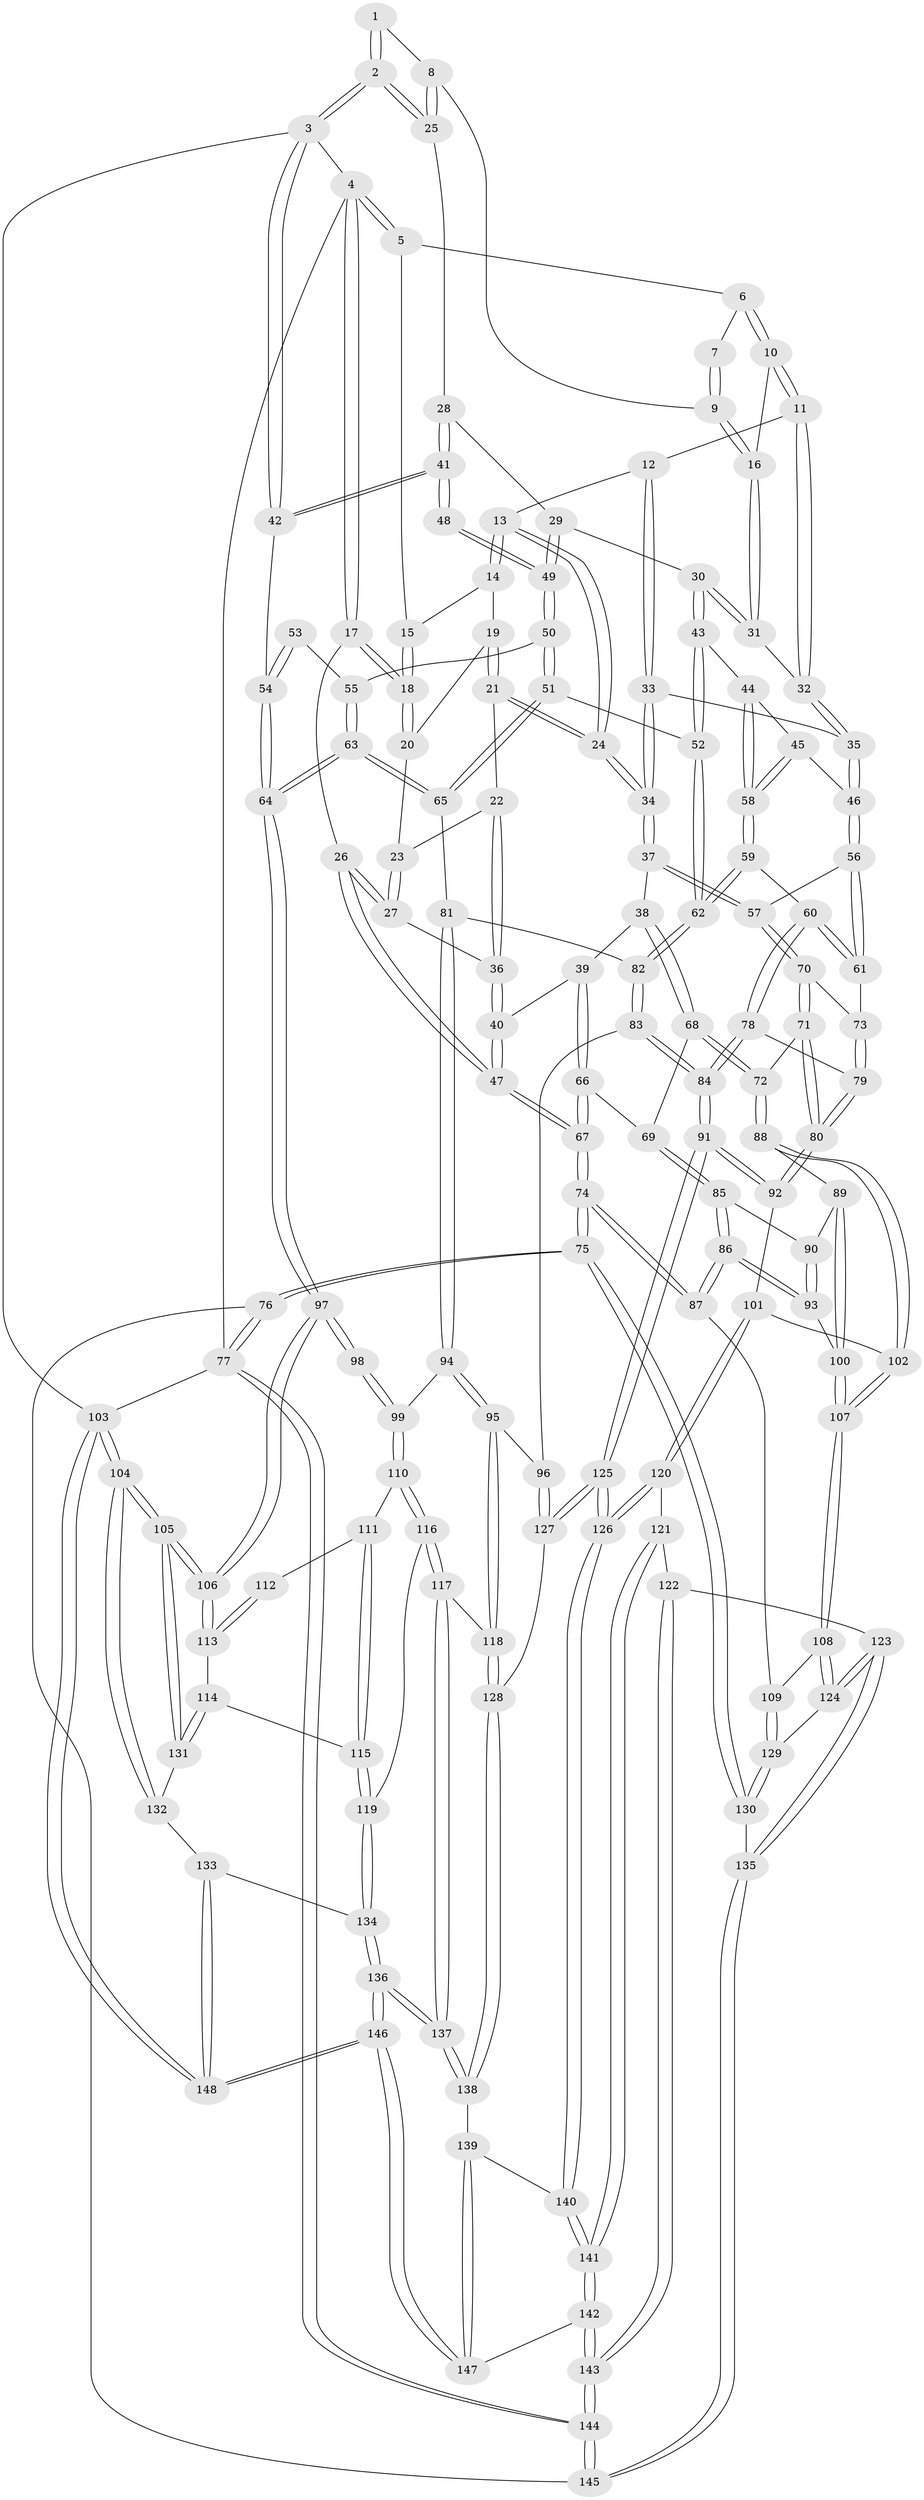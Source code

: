 // Generated by graph-tools (version 1.1) at 2025/27/03/09/25 03:27:04]
// undirected, 148 vertices, 367 edges
graph export_dot {
graph [start="1"]
  node [color=gray90,style=filled];
  1 [pos="+0.756516369096135+0"];
  2 [pos="+1+0"];
  3 [pos="+1+0"];
  4 [pos="+0+0"];
  5 [pos="+0.21956637609094734+0"];
  6 [pos="+0.5154385063711835+0"];
  7 [pos="+0.5521697458308865+0"];
  8 [pos="+0.7467104471107956+0.05889496598343216"];
  9 [pos="+0.6615965702361082+0.10459886400451059"];
  10 [pos="+0.48819606836002427+0.028492637173212446"];
  11 [pos="+0.46834230687997197+0.0647607251429401"];
  12 [pos="+0.43638258790788076+0.09636564115617695"];
  13 [pos="+0.27064248484750125+0.06655421772613375"];
  14 [pos="+0.22043844124431544+0.007564092489886735"];
  15 [pos="+0.21502799532901856+0"];
  16 [pos="+0.654149068024063+0.11077794924440523"];
  17 [pos="+0+0.06842023038863197"];
  18 [pos="+0+0.06643647811929156"];
  19 [pos="+0.16571965147908307+0.07521000562266375"];
  20 [pos="+0.10169914605322536+0.09786248426718656"];
  21 [pos="+0.1567161129106956+0.18196537541869937"];
  22 [pos="+0.15531493151875475+0.18239695341664666"];
  23 [pos="+0.09841708600071963+0.13520509773342843"];
  24 [pos="+0.25683534927265883+0.2246686193861946"];
  25 [pos="+0.8092048597234549+0.12379357881949953"];
  26 [pos="+0+0.17869975095681548"];
  27 [pos="+0.01197289368059262+0.21334967633255453"];
  28 [pos="+0.8218237069435621+0.15129366384175288"];
  29 [pos="+0.7833325558319852+0.2386742509720572"];
  30 [pos="+0.6980323842320262+0.25784739894009995"];
  31 [pos="+0.6412400513230165+0.18160337731301093"];
  32 [pos="+0.5839443710322295+0.18900779602860482"];
  33 [pos="+0.43482194016904857+0.10762561738579123"];
  34 [pos="+0.2902471513605481+0.28954819941003823"];
  35 [pos="+0.4985943729142025+0.27329744325446276"];
  36 [pos="+0.07769920029346346+0.2335957422449668"];
  37 [pos="+0.29420309762893576+0.34039316752241516"];
  38 [pos="+0.277992400519693+0.34924204908186857"];
  39 [pos="+0.17485311224840688+0.3761306720218566"];
  40 [pos="+0.17115267646195728+0.37184428493225025"];
  41 [pos="+1+0.15664394157008743"];
  42 [pos="+1+0.09910352255327452"];
  43 [pos="+0.6692893874148134+0.30926533090832076"];
  44 [pos="+0.643918132129017+0.31119095746557496"];
  45 [pos="+0.5546042094288908+0.3103291297125273"];
  46 [pos="+0.49759173853282324+0.27974187469977047"];
  47 [pos="+0+0.17878721115688453"];
  48 [pos="+0.8868023808716844+0.2961751904259966"];
  49 [pos="+0.8223103811848237+0.2830050765334448"];
  50 [pos="+0.8024357148884235+0.4083657133474407"];
  51 [pos="+0.7708032954874163+0.4596485556614281"];
  52 [pos="+0.6983724596293407+0.42680078139145333"];
  53 [pos="+0.892885025325184+0.30985498603628336"];
  54 [pos="+1+0.4456893814498113"];
  55 [pos="+0.9033849753743625+0.37690691160371526"];
  56 [pos="+0.3913431854478439+0.3535858210554759"];
  57 [pos="+0.3336435773617938+0.3557577454788965"];
  58 [pos="+0.5614174279566024+0.42903240476538557"];
  59 [pos="+0.5590941198688764+0.4749836378635124"];
  60 [pos="+0.5570793777932864+0.47508140597898707"];
  61 [pos="+0.5045802642872131+0.4577127160530144"];
  62 [pos="+0.5822461422078505+0.48322499129187363"];
  63 [pos="+1+0.5083082137590498"];
  64 [pos="+1+0.5216405580995047"];
  65 [pos="+0.8085508423695372+0.5273508835845159"];
  66 [pos="+0.10225179131562634+0.4547439607818071"];
  67 [pos="+0+0.4692775616482319"];
  68 [pos="+0.25885990194491276+0.5562802338681134"];
  69 [pos="+0.12330298737234348+0.5026863627149948"];
  70 [pos="+0.3659651586864265+0.5052778606451782"];
  71 [pos="+0.31957690140881234+0.6085826960406813"];
  72 [pos="+0.28778740449827545+0.6070579055580829"];
  73 [pos="+0.4317438948312729+0.5253835397019446"];
  74 [pos="+0+0.6885549396333971"];
  75 [pos="+0+0.7869381642661903"];
  76 [pos="+0+0.91059567761364"];
  77 [pos="+0+1"];
  78 [pos="+0.48215597289329043+0.5864303821645012"];
  79 [pos="+0.4447338064428113+0.5662878321685089"];
  80 [pos="+0.3425856727185996+0.6257029154503075"];
  81 [pos="+0.7866786629442784+0.5767903367134897"];
  82 [pos="+0.610002984186953+0.5684061194783014"];
  83 [pos="+0.5852068438544613+0.6602095342813243"];
  84 [pos="+0.5152371744188645+0.6940316040138634"];
  85 [pos="+0.12598848645543823+0.5615220064054196"];
  86 [pos="+0.03564976182206429+0.6793402547810155"];
  87 [pos="+0+0.7023459175805611"];
  88 [pos="+0.24972077642450688+0.6345156471506425"];
  89 [pos="+0.23182645958805626+0.6323687665261989"];
  90 [pos="+0.1756583567843927+0.615901857620081"];
  91 [pos="+0.48095575530442164+0.7378306474510351"];
  92 [pos="+0.386482530334937+0.6886912755733866"];
  93 [pos="+0.13226571306613888+0.6710255354958471"];
  94 [pos="+0.7813482690812551+0.6616743433040562"];
  95 [pos="+0.7114490712166854+0.7063308245903426"];
  96 [pos="+0.7065172277302547+0.7057057604246034"];
  97 [pos="+1+0.5883810916820927"];
  98 [pos="+0.9789456056838741+0.6543548505649892"];
  99 [pos="+0.817057933020667+0.6886944177882002"];
  100 [pos="+0.15647132570067976+0.6902191877657801"];
  101 [pos="+0.3037331742401286+0.7514530099081109"];
  102 [pos="+0.2321541570131322+0.7291460320570772"];
  103 [pos="+1+1"];
  104 [pos="+1+0.9971849871494624"];
  105 [pos="+1+0.9133112109146467"];
  106 [pos="+1+0.6958462626581323"];
  107 [pos="+0.19316046139696658+0.7620260180415914"];
  108 [pos="+0.19237076057179153+0.763413272525468"];
  109 [pos="+0.04446627097201429+0.7384111060032746"];
  110 [pos="+0.8266183330449307+0.7074752191447402"];
  111 [pos="+0.89838993114215+0.7474645371496829"];
  112 [pos="+0.8988258038859852+0.7474568521883986"];
  113 [pos="+0.9595977156874685+0.7645618025087205"];
  114 [pos="+0.9103878059899009+0.827901427462816"];
  115 [pos="+0.8937003365513156+0.8233261968160029"];
  116 [pos="+0.8286593046576592+0.7952142707742583"];
  117 [pos="+0.7338007200219582+0.8383666230156519"];
  118 [pos="+0.7147547758211485+0.7880029246254996"];
  119 [pos="+0.8581824577665195+0.8287205413353129"];
  120 [pos="+0.3156074766508907+0.8395608073755758"];
  121 [pos="+0.2869525107153762+0.8568397691885653"];
  122 [pos="+0.22021665103322938+0.8569157119285418"];
  123 [pos="+0.21875493916868727+0.8564731105193375"];
  124 [pos="+0.1942673132675048+0.786954097802408"];
  125 [pos="+0.48550358000246835+0.7960324655270872"];
  126 [pos="+0.4507697695422209+0.8436507585294696"];
  127 [pos="+0.5669200879280123+0.829976459250006"];
  128 [pos="+0.5706426295760471+0.8327557495302433"];
  129 [pos="+0.08675749814680969+0.830600019368995"];
  130 [pos="+0.08828988620104537+0.8941677059244184"];
  131 [pos="+0.9194211749660619+0.8375676148485088"];
  132 [pos="+0.9122774154528304+0.9336446375902181"];
  133 [pos="+0.910327018622632+0.9341737037253035"];
  134 [pos="+0.8248018307204454+0.926105937563837"];
  135 [pos="+0.1165891963682013+0.9341034908072622"];
  136 [pos="+0.7682153328728805+0.9532595959355484"];
  137 [pos="+0.7270807123820816+0.9008648551742225"];
  138 [pos="+0.6209278210335096+0.8919989748822399"];
  139 [pos="+0.6031364991044282+0.9346892066875403"];
  140 [pos="+0.44175385141816337+0.9688755810020075"];
  141 [pos="+0.38334644783691463+1"];
  142 [pos="+0.37546400482143844+1"];
  143 [pos="+0.3387266043759352+1"];
  144 [pos="+0.17839717423662754+1"];
  145 [pos="+0.113160076959272+0.9606315861676368"];
  146 [pos="+0.7251138338160443+1"];
  147 [pos="+0.6189311006930108+1"];
  148 [pos="+0.8552176213938772+1"];
  1 -- 2;
  1 -- 2;
  1 -- 8;
  2 -- 3;
  2 -- 3;
  2 -- 25;
  2 -- 25;
  3 -- 4;
  3 -- 42;
  3 -- 42;
  3 -- 103;
  4 -- 5;
  4 -- 5;
  4 -- 17;
  4 -- 17;
  4 -- 77;
  5 -- 6;
  5 -- 15;
  6 -- 7;
  6 -- 10;
  6 -- 10;
  7 -- 9;
  7 -- 9;
  8 -- 9;
  8 -- 25;
  8 -- 25;
  9 -- 16;
  9 -- 16;
  10 -- 11;
  10 -- 11;
  10 -- 16;
  11 -- 12;
  11 -- 32;
  11 -- 32;
  12 -- 13;
  12 -- 33;
  12 -- 33;
  13 -- 14;
  13 -- 14;
  13 -- 24;
  13 -- 24;
  14 -- 15;
  14 -- 19;
  15 -- 18;
  15 -- 18;
  16 -- 31;
  16 -- 31;
  17 -- 18;
  17 -- 18;
  17 -- 26;
  18 -- 20;
  18 -- 20;
  19 -- 20;
  19 -- 21;
  19 -- 21;
  20 -- 23;
  21 -- 22;
  21 -- 24;
  21 -- 24;
  22 -- 23;
  22 -- 36;
  22 -- 36;
  23 -- 27;
  23 -- 27;
  24 -- 34;
  24 -- 34;
  25 -- 28;
  26 -- 27;
  26 -- 27;
  26 -- 47;
  26 -- 47;
  27 -- 36;
  28 -- 29;
  28 -- 41;
  28 -- 41;
  29 -- 30;
  29 -- 49;
  29 -- 49;
  30 -- 31;
  30 -- 31;
  30 -- 43;
  30 -- 43;
  31 -- 32;
  32 -- 35;
  32 -- 35;
  33 -- 34;
  33 -- 34;
  33 -- 35;
  34 -- 37;
  34 -- 37;
  35 -- 46;
  35 -- 46;
  36 -- 40;
  36 -- 40;
  37 -- 38;
  37 -- 57;
  37 -- 57;
  38 -- 39;
  38 -- 68;
  38 -- 68;
  39 -- 40;
  39 -- 66;
  39 -- 66;
  40 -- 47;
  40 -- 47;
  41 -- 42;
  41 -- 42;
  41 -- 48;
  41 -- 48;
  42 -- 54;
  43 -- 44;
  43 -- 52;
  43 -- 52;
  44 -- 45;
  44 -- 58;
  44 -- 58;
  45 -- 46;
  45 -- 58;
  45 -- 58;
  46 -- 56;
  46 -- 56;
  47 -- 67;
  47 -- 67;
  48 -- 49;
  48 -- 49;
  49 -- 50;
  49 -- 50;
  50 -- 51;
  50 -- 51;
  50 -- 55;
  51 -- 52;
  51 -- 65;
  51 -- 65;
  52 -- 62;
  52 -- 62;
  53 -- 54;
  53 -- 54;
  53 -- 55;
  54 -- 64;
  54 -- 64;
  55 -- 63;
  55 -- 63;
  56 -- 57;
  56 -- 61;
  56 -- 61;
  57 -- 70;
  57 -- 70;
  58 -- 59;
  58 -- 59;
  59 -- 60;
  59 -- 62;
  59 -- 62;
  60 -- 61;
  60 -- 61;
  60 -- 78;
  60 -- 78;
  61 -- 73;
  62 -- 82;
  62 -- 82;
  63 -- 64;
  63 -- 64;
  63 -- 65;
  63 -- 65;
  64 -- 97;
  64 -- 97;
  65 -- 81;
  66 -- 67;
  66 -- 67;
  66 -- 69;
  67 -- 74;
  67 -- 74;
  68 -- 69;
  68 -- 72;
  68 -- 72;
  69 -- 85;
  69 -- 85;
  70 -- 71;
  70 -- 71;
  70 -- 73;
  71 -- 72;
  71 -- 80;
  71 -- 80;
  72 -- 88;
  72 -- 88;
  73 -- 79;
  73 -- 79;
  74 -- 75;
  74 -- 75;
  74 -- 87;
  74 -- 87;
  75 -- 76;
  75 -- 76;
  75 -- 130;
  75 -- 130;
  76 -- 77;
  76 -- 77;
  76 -- 145;
  77 -- 144;
  77 -- 144;
  77 -- 103;
  78 -- 79;
  78 -- 84;
  78 -- 84;
  79 -- 80;
  79 -- 80;
  80 -- 92;
  80 -- 92;
  81 -- 82;
  81 -- 94;
  81 -- 94;
  82 -- 83;
  82 -- 83;
  83 -- 84;
  83 -- 84;
  83 -- 96;
  84 -- 91;
  84 -- 91;
  85 -- 86;
  85 -- 86;
  85 -- 90;
  86 -- 87;
  86 -- 87;
  86 -- 93;
  86 -- 93;
  87 -- 109;
  88 -- 89;
  88 -- 102;
  88 -- 102;
  89 -- 90;
  89 -- 100;
  89 -- 100;
  90 -- 93;
  90 -- 93;
  91 -- 92;
  91 -- 92;
  91 -- 125;
  91 -- 125;
  92 -- 101;
  93 -- 100;
  94 -- 95;
  94 -- 95;
  94 -- 99;
  95 -- 96;
  95 -- 118;
  95 -- 118;
  96 -- 127;
  96 -- 127;
  97 -- 98;
  97 -- 98;
  97 -- 106;
  97 -- 106;
  98 -- 99;
  98 -- 99;
  99 -- 110;
  99 -- 110;
  100 -- 107;
  100 -- 107;
  101 -- 102;
  101 -- 120;
  101 -- 120;
  102 -- 107;
  102 -- 107;
  103 -- 104;
  103 -- 104;
  103 -- 148;
  103 -- 148;
  104 -- 105;
  104 -- 105;
  104 -- 132;
  104 -- 132;
  105 -- 106;
  105 -- 106;
  105 -- 131;
  105 -- 131;
  106 -- 113;
  106 -- 113;
  107 -- 108;
  107 -- 108;
  108 -- 109;
  108 -- 124;
  108 -- 124;
  109 -- 129;
  109 -- 129;
  110 -- 111;
  110 -- 116;
  110 -- 116;
  111 -- 112;
  111 -- 115;
  111 -- 115;
  112 -- 113;
  112 -- 113;
  113 -- 114;
  114 -- 115;
  114 -- 131;
  114 -- 131;
  115 -- 119;
  115 -- 119;
  116 -- 117;
  116 -- 117;
  116 -- 119;
  117 -- 118;
  117 -- 137;
  117 -- 137;
  118 -- 128;
  118 -- 128;
  119 -- 134;
  119 -- 134;
  120 -- 121;
  120 -- 126;
  120 -- 126;
  121 -- 122;
  121 -- 141;
  121 -- 141;
  122 -- 123;
  122 -- 143;
  122 -- 143;
  123 -- 124;
  123 -- 124;
  123 -- 135;
  123 -- 135;
  124 -- 129;
  125 -- 126;
  125 -- 126;
  125 -- 127;
  125 -- 127;
  126 -- 140;
  126 -- 140;
  127 -- 128;
  128 -- 138;
  128 -- 138;
  129 -- 130;
  129 -- 130;
  130 -- 135;
  131 -- 132;
  132 -- 133;
  133 -- 134;
  133 -- 148;
  133 -- 148;
  134 -- 136;
  134 -- 136;
  135 -- 145;
  135 -- 145;
  136 -- 137;
  136 -- 137;
  136 -- 146;
  136 -- 146;
  137 -- 138;
  137 -- 138;
  138 -- 139;
  139 -- 140;
  139 -- 147;
  139 -- 147;
  140 -- 141;
  140 -- 141;
  141 -- 142;
  141 -- 142;
  142 -- 143;
  142 -- 143;
  142 -- 147;
  143 -- 144;
  143 -- 144;
  144 -- 145;
  144 -- 145;
  146 -- 147;
  146 -- 147;
  146 -- 148;
  146 -- 148;
}
